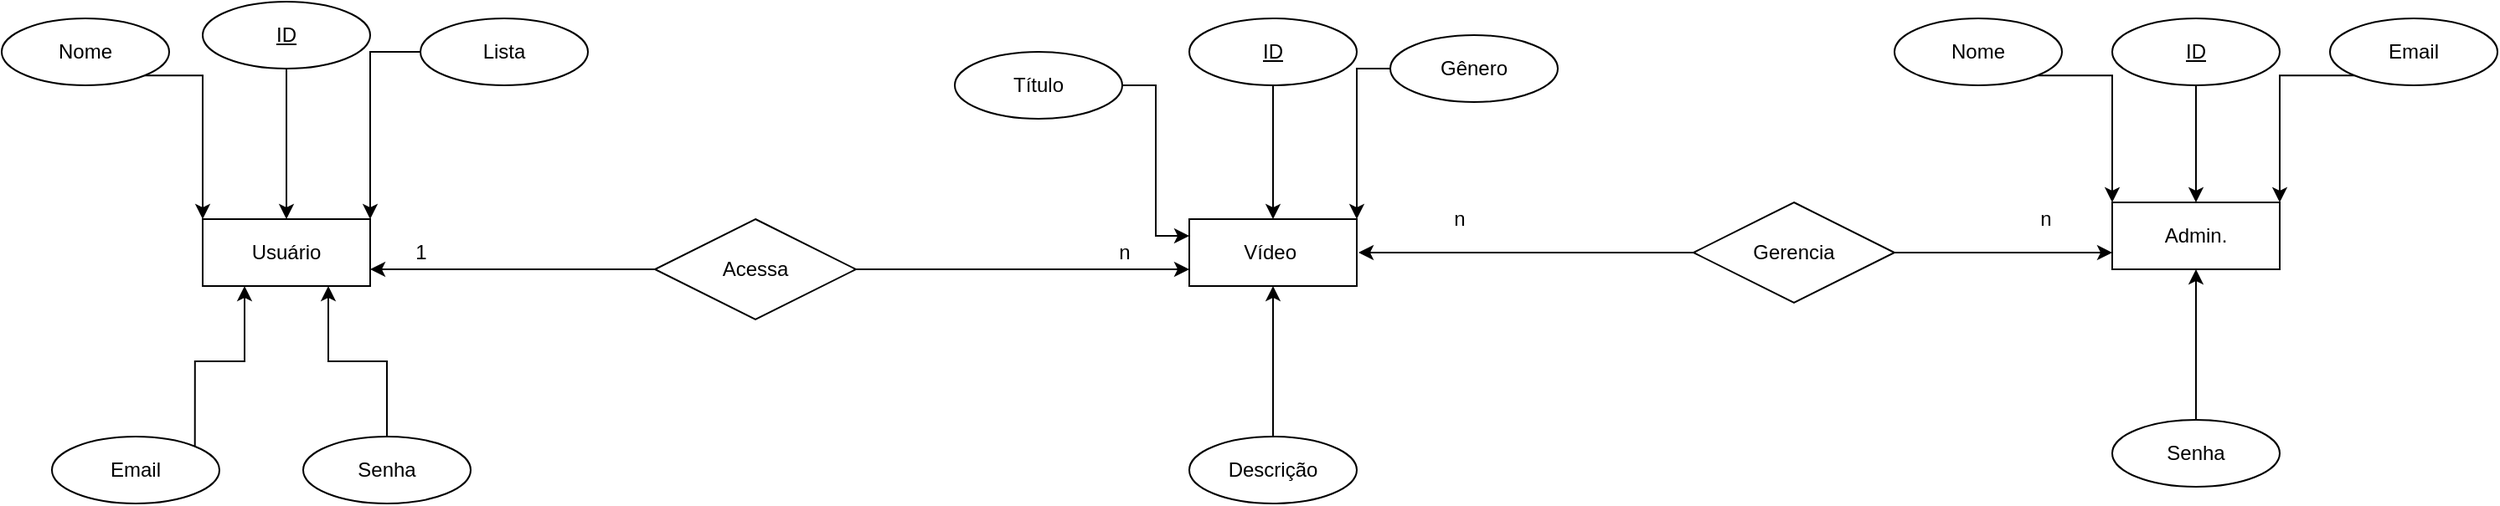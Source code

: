 <mxfile version="13.9.9" type="device"><diagram id="zJM1QXPXBx_YJPGLAKx6" name="Página-1"><mxGraphModel dx="2105" dy="736" grid="1" gridSize="10" guides="1" tooltips="1" connect="1" arrows="1" fold="1" page="1" pageScale="1" pageWidth="827" pageHeight="1169" math="0" shadow="0"><root><mxCell id="0"/><mxCell id="1" parent="0"/><mxCell id="_rbO2OcaflyYVddDf_A2-4" value="Vídeo&amp;nbsp;" style="whiteSpace=wrap;html=1;align=center;" vertex="1" parent="1"><mxGeometry x="499" y="300" width="100" height="40" as="geometry"/></mxCell><mxCell id="_rbO2OcaflyYVddDf_A2-5" value="Usuário" style="whiteSpace=wrap;html=1;align=center;" vertex="1" parent="1"><mxGeometry x="-90" y="300" width="100" height="40" as="geometry"/></mxCell><mxCell id="_rbO2OcaflyYVddDf_A2-6" value="Admin." style="whiteSpace=wrap;html=1;align=center;" vertex="1" parent="1"><mxGeometry x="1050" y="290" width="100" height="40" as="geometry"/></mxCell><mxCell id="_rbO2OcaflyYVddDf_A2-10" style="edgeStyle=orthogonalEdgeStyle;rounded=0;orthogonalLoop=1;jettySize=auto;html=1;entryX=0.5;entryY=0;entryDx=0;entryDy=0;" edge="1" parent="1" source="_rbO2OcaflyYVddDf_A2-7" target="_rbO2OcaflyYVddDf_A2-4"><mxGeometry relative="1" as="geometry"/></mxCell><mxCell id="_rbO2OcaflyYVddDf_A2-7" value="ID" style="ellipse;whiteSpace=wrap;html=1;align=center;fontStyle=4;" vertex="1" parent="1"><mxGeometry x="499" y="180" width="100" height="40" as="geometry"/></mxCell><mxCell id="_rbO2OcaflyYVddDf_A2-12" style="edgeStyle=orthogonalEdgeStyle;rounded=0;orthogonalLoop=1;jettySize=auto;html=1;" edge="1" parent="1" source="_rbO2OcaflyYVddDf_A2-8" target="_rbO2OcaflyYVddDf_A2-6"><mxGeometry relative="1" as="geometry"/></mxCell><mxCell id="_rbO2OcaflyYVddDf_A2-8" value="ID" style="ellipse;whiteSpace=wrap;html=1;align=center;fontStyle=4;" vertex="1" parent="1"><mxGeometry x="1050" y="180" width="100" height="40" as="geometry"/></mxCell><mxCell id="_rbO2OcaflyYVddDf_A2-11" style="edgeStyle=orthogonalEdgeStyle;rounded=0;orthogonalLoop=1;jettySize=auto;html=1;" edge="1" parent="1" source="_rbO2OcaflyYVddDf_A2-9" target="_rbO2OcaflyYVddDf_A2-5"><mxGeometry relative="1" as="geometry"/></mxCell><mxCell id="_rbO2OcaflyYVddDf_A2-9" value="ID" style="ellipse;whiteSpace=wrap;html=1;align=center;fontStyle=4;" vertex="1" parent="1"><mxGeometry x="-90" y="170" width="100" height="40" as="geometry"/></mxCell><mxCell id="_rbO2OcaflyYVddDf_A2-22" style="edgeStyle=orthogonalEdgeStyle;rounded=0;orthogonalLoop=1;jettySize=auto;html=1;exitX=1;exitY=0.5;exitDx=0;exitDy=0;entryX=0;entryY=0.25;entryDx=0;entryDy=0;" edge="1" parent="1" source="_rbO2OcaflyYVddDf_A2-13" target="_rbO2OcaflyYVddDf_A2-4"><mxGeometry relative="1" as="geometry"/></mxCell><mxCell id="_rbO2OcaflyYVddDf_A2-13" value="Título" style="ellipse;whiteSpace=wrap;html=1;align=center;" vertex="1" parent="1"><mxGeometry x="359" y="200" width="100" height="40" as="geometry"/></mxCell><mxCell id="_rbO2OcaflyYVddDf_A2-19" style="edgeStyle=orthogonalEdgeStyle;rounded=0;orthogonalLoop=1;jettySize=auto;html=1;entryX=0.5;entryY=1;entryDx=0;entryDy=0;" edge="1" parent="1" source="_rbO2OcaflyYVddDf_A2-14" target="_rbO2OcaflyYVddDf_A2-4"><mxGeometry relative="1" as="geometry"/></mxCell><mxCell id="_rbO2OcaflyYVddDf_A2-14" value="Descrição" style="ellipse;whiteSpace=wrap;html=1;align=center;" vertex="1" parent="1"><mxGeometry x="499" y="430" width="100" height="40" as="geometry"/></mxCell><mxCell id="_rbO2OcaflyYVddDf_A2-42" style="edgeStyle=orthogonalEdgeStyle;rounded=0;orthogonalLoop=1;jettySize=auto;html=1;entryX=1;entryY=0;entryDx=0;entryDy=0;" edge="1" parent="1" source="_rbO2OcaflyYVddDf_A2-15" target="_rbO2OcaflyYVddDf_A2-4"><mxGeometry relative="1" as="geometry"/></mxCell><mxCell id="_rbO2OcaflyYVddDf_A2-15" value="Gênero" style="ellipse;whiteSpace=wrap;html=1;align=center;" vertex="1" parent="1"><mxGeometry x="619" y="190" width="100" height="40" as="geometry"/></mxCell><mxCell id="_rbO2OcaflyYVddDf_A2-30" style="edgeStyle=orthogonalEdgeStyle;rounded=0;orthogonalLoop=1;jettySize=auto;html=1;exitX=1;exitY=1;exitDx=0;exitDy=0;entryX=0;entryY=0;entryDx=0;entryDy=0;" edge="1" parent="1" source="_rbO2OcaflyYVddDf_A2-23" target="_rbO2OcaflyYVddDf_A2-5"><mxGeometry relative="1" as="geometry"/></mxCell><mxCell id="_rbO2OcaflyYVddDf_A2-23" value="Nome&lt;span style=&quot;color: rgba(0 , 0 , 0 , 0) ; font-family: monospace ; font-size: 0px&quot;&gt;%3CmxGraphModel%3E%3Croot%3E%3CmxCell%20id%3D%220%22%2F%3E%3CmxCell%20id%3D%221%22%20parent%3D%220%22%2F%3E%3CmxCell%20id%3D%222%22%20value%3D%22Attribute%22%20style%3D%22ellipse%3BwhiteSpace%3Dwrap%3Bhtml%3D1%3Balign%3Dcenter%3B%22%20vertex%3D%221%22%20parent%3D%221%22%3E%3CmxGeometry%20x%3D%22420%22%20y%3D%22440%22%20width%3D%22100%22%20height%3D%2240%22%20as%3D%22geometry%22%2F%3E%3C%2FmxCell%3E%3C%2Froot%3E%3C%2FmxGraphModel%3E&lt;/span&gt;" style="ellipse;whiteSpace=wrap;html=1;align=center;" vertex="1" parent="1"><mxGeometry x="-210" y="180" width="100" height="40" as="geometry"/></mxCell><mxCell id="_rbO2OcaflyYVddDf_A2-31" style="edgeStyle=orthogonalEdgeStyle;rounded=0;orthogonalLoop=1;jettySize=auto;html=1;exitX=0;exitY=0.5;exitDx=0;exitDy=0;entryX=1;entryY=0;entryDx=0;entryDy=0;" edge="1" parent="1" source="_rbO2OcaflyYVddDf_A2-24" target="_rbO2OcaflyYVddDf_A2-5"><mxGeometry relative="1" as="geometry"/></mxCell><mxCell id="_rbO2OcaflyYVddDf_A2-24" value="Lista" style="ellipse;whiteSpace=wrap;html=1;align=center;" vertex="1" parent="1"><mxGeometry x="40" y="180" width="100" height="40" as="geometry"/></mxCell><mxCell id="_rbO2OcaflyYVddDf_A2-33" style="edgeStyle=orthogonalEdgeStyle;rounded=0;orthogonalLoop=1;jettySize=auto;html=1;entryX=0.75;entryY=1;entryDx=0;entryDy=0;" edge="1" parent="1" source="_rbO2OcaflyYVddDf_A2-25" target="_rbO2OcaflyYVddDf_A2-5"><mxGeometry relative="1" as="geometry"/></mxCell><mxCell id="_rbO2OcaflyYVddDf_A2-25" value="Senha" style="ellipse;whiteSpace=wrap;html=1;align=center;" vertex="1" parent="1"><mxGeometry x="-30" y="430" width="100" height="40" as="geometry"/></mxCell><mxCell id="_rbO2OcaflyYVddDf_A2-32" style="edgeStyle=orthogonalEdgeStyle;rounded=0;orthogonalLoop=1;jettySize=auto;html=1;exitX=1;exitY=0;exitDx=0;exitDy=0;entryX=0.25;entryY=1;entryDx=0;entryDy=0;" edge="1" parent="1" source="_rbO2OcaflyYVddDf_A2-26" target="_rbO2OcaflyYVddDf_A2-5"><mxGeometry relative="1" as="geometry"/></mxCell><mxCell id="_rbO2OcaflyYVddDf_A2-26" value="Email" style="ellipse;whiteSpace=wrap;html=1;align=center;" vertex="1" parent="1"><mxGeometry x="-180" y="430" width="100" height="40" as="geometry"/></mxCell><mxCell id="_rbO2OcaflyYVddDf_A2-38" style="edgeStyle=orthogonalEdgeStyle;rounded=0;orthogonalLoop=1;jettySize=auto;html=1;exitX=1;exitY=1;exitDx=0;exitDy=0;entryX=0;entryY=0;entryDx=0;entryDy=0;" edge="1" parent="1" source="_rbO2OcaflyYVddDf_A2-35" target="_rbO2OcaflyYVddDf_A2-6"><mxGeometry relative="1" as="geometry"/></mxCell><mxCell id="_rbO2OcaflyYVddDf_A2-35" value="Nome&lt;span style=&quot;color: rgba(0 , 0 , 0 , 0) ; font-family: monospace ; font-size: 0px&quot;&gt;%3CmxGraphModel%3E%3Croot%3E%3CmxCell%20id%3D%220%22%2F%3E%3CmxCell%20id%3D%221%22%20parent%3D%220%22%2F%3E%3CmxCell%20id%3D%222%22%20value%3D%22Attribute%22%20style%3D%22ellipse%3BwhiteSpace%3Dwrap%3Bhtml%3D1%3Balign%3Dcenter%3B%22%20vertex%3D%221%22%20parent%3D%221%22%3E%3CmxGeometry%20x%3D%22420%22%20y%3D%22440%22%20width%3D%22100%22%20height%3D%2240%22%20as%3D%22geometry%22%2F%3E%3C%2FmxCell%3E%3C%2Froot%3E%3C%2FmxGraphModel%3E&lt;/span&gt;" style="ellipse;whiteSpace=wrap;html=1;align=center;" vertex="1" parent="1"><mxGeometry x="920" y="180" width="100" height="40" as="geometry"/></mxCell><mxCell id="_rbO2OcaflyYVddDf_A2-39" style="edgeStyle=orthogonalEdgeStyle;rounded=0;orthogonalLoop=1;jettySize=auto;html=1;exitX=0;exitY=1;exitDx=0;exitDy=0;entryX=1;entryY=0;entryDx=0;entryDy=0;" edge="1" parent="1" source="_rbO2OcaflyYVddDf_A2-36" target="_rbO2OcaflyYVddDf_A2-6"><mxGeometry relative="1" as="geometry"/></mxCell><mxCell id="_rbO2OcaflyYVddDf_A2-36" value="Email" style="ellipse;whiteSpace=wrap;html=1;align=center;" vertex="1" parent="1"><mxGeometry x="1180" y="180" width="100" height="40" as="geometry"/></mxCell><mxCell id="_rbO2OcaflyYVddDf_A2-40" style="edgeStyle=orthogonalEdgeStyle;rounded=0;orthogonalLoop=1;jettySize=auto;html=1;exitX=0.5;exitY=0;exitDx=0;exitDy=0;entryX=0.5;entryY=1;entryDx=0;entryDy=0;" edge="1" parent="1" source="_rbO2OcaflyYVddDf_A2-37" target="_rbO2OcaflyYVddDf_A2-6"><mxGeometry relative="1" as="geometry"/></mxCell><mxCell id="_rbO2OcaflyYVddDf_A2-37" value="Senha" style="ellipse;whiteSpace=wrap;html=1;align=center;" vertex="1" parent="1"><mxGeometry x="1050" y="420" width="100" height="40" as="geometry"/></mxCell><mxCell id="_rbO2OcaflyYVddDf_A2-44" style="edgeStyle=orthogonalEdgeStyle;rounded=0;orthogonalLoop=1;jettySize=auto;html=1;entryX=1;entryY=0.75;entryDx=0;entryDy=0;" edge="1" parent="1" source="_rbO2OcaflyYVddDf_A2-43" target="_rbO2OcaflyYVddDf_A2-5"><mxGeometry relative="1" as="geometry"/></mxCell><mxCell id="_rbO2OcaflyYVddDf_A2-45" style="edgeStyle=orthogonalEdgeStyle;rounded=0;orthogonalLoop=1;jettySize=auto;html=1;entryX=0;entryY=0.75;entryDx=0;entryDy=0;" edge="1" parent="1" source="_rbO2OcaflyYVddDf_A2-43" target="_rbO2OcaflyYVddDf_A2-4"><mxGeometry relative="1" as="geometry"/></mxCell><mxCell id="_rbO2OcaflyYVddDf_A2-43" value="Acessa" style="shape=rhombus;perimeter=rhombusPerimeter;whiteSpace=wrap;html=1;align=center;" vertex="1" parent="1"><mxGeometry x="180" y="300" width="120" height="60" as="geometry"/></mxCell><mxCell id="_rbO2OcaflyYVddDf_A2-46" value="1" style="text;html=1;align=center;verticalAlign=middle;resizable=0;points=[];autosize=1;" vertex="1" parent="1"><mxGeometry x="30" y="310" width="20" height="20" as="geometry"/></mxCell><mxCell id="_rbO2OcaflyYVddDf_A2-47" value="n" style="text;html=1;align=center;verticalAlign=middle;resizable=0;points=[];autosize=1;" vertex="1" parent="1"><mxGeometry x="450" y="310" width="20" height="20" as="geometry"/></mxCell><mxCell id="_rbO2OcaflyYVddDf_A2-52" style="edgeStyle=orthogonalEdgeStyle;rounded=0;orthogonalLoop=1;jettySize=auto;html=1;" edge="1" parent="1" source="_rbO2OcaflyYVddDf_A2-48"><mxGeometry relative="1" as="geometry"><mxPoint x="600" y="320" as="targetPoint"/></mxGeometry></mxCell><mxCell id="_rbO2OcaflyYVddDf_A2-53" style="edgeStyle=orthogonalEdgeStyle;rounded=0;orthogonalLoop=1;jettySize=auto;html=1;exitX=1;exitY=0.5;exitDx=0;exitDy=0;entryX=0;entryY=0.75;entryDx=0;entryDy=0;" edge="1" parent="1" source="_rbO2OcaflyYVddDf_A2-48" target="_rbO2OcaflyYVddDf_A2-6"><mxGeometry relative="1" as="geometry"/></mxCell><mxCell id="_rbO2OcaflyYVddDf_A2-48" value="Gerencia" style="shape=rhombus;perimeter=rhombusPerimeter;whiteSpace=wrap;html=1;align=center;" vertex="1" parent="1"><mxGeometry x="800" y="290" width="120" height="60" as="geometry"/></mxCell><mxCell id="_rbO2OcaflyYVddDf_A2-54" value="n" style="text;html=1;align=center;verticalAlign=middle;resizable=0;points=[];autosize=1;" vertex="1" parent="1"><mxGeometry x="650" y="290" width="20" height="20" as="geometry"/></mxCell><mxCell id="_rbO2OcaflyYVddDf_A2-55" value="n" style="text;html=1;align=center;verticalAlign=middle;resizable=0;points=[];autosize=1;" vertex="1" parent="1"><mxGeometry x="1000" y="290" width="20" height="20" as="geometry"/></mxCell></root></mxGraphModel></diagram></mxfile>